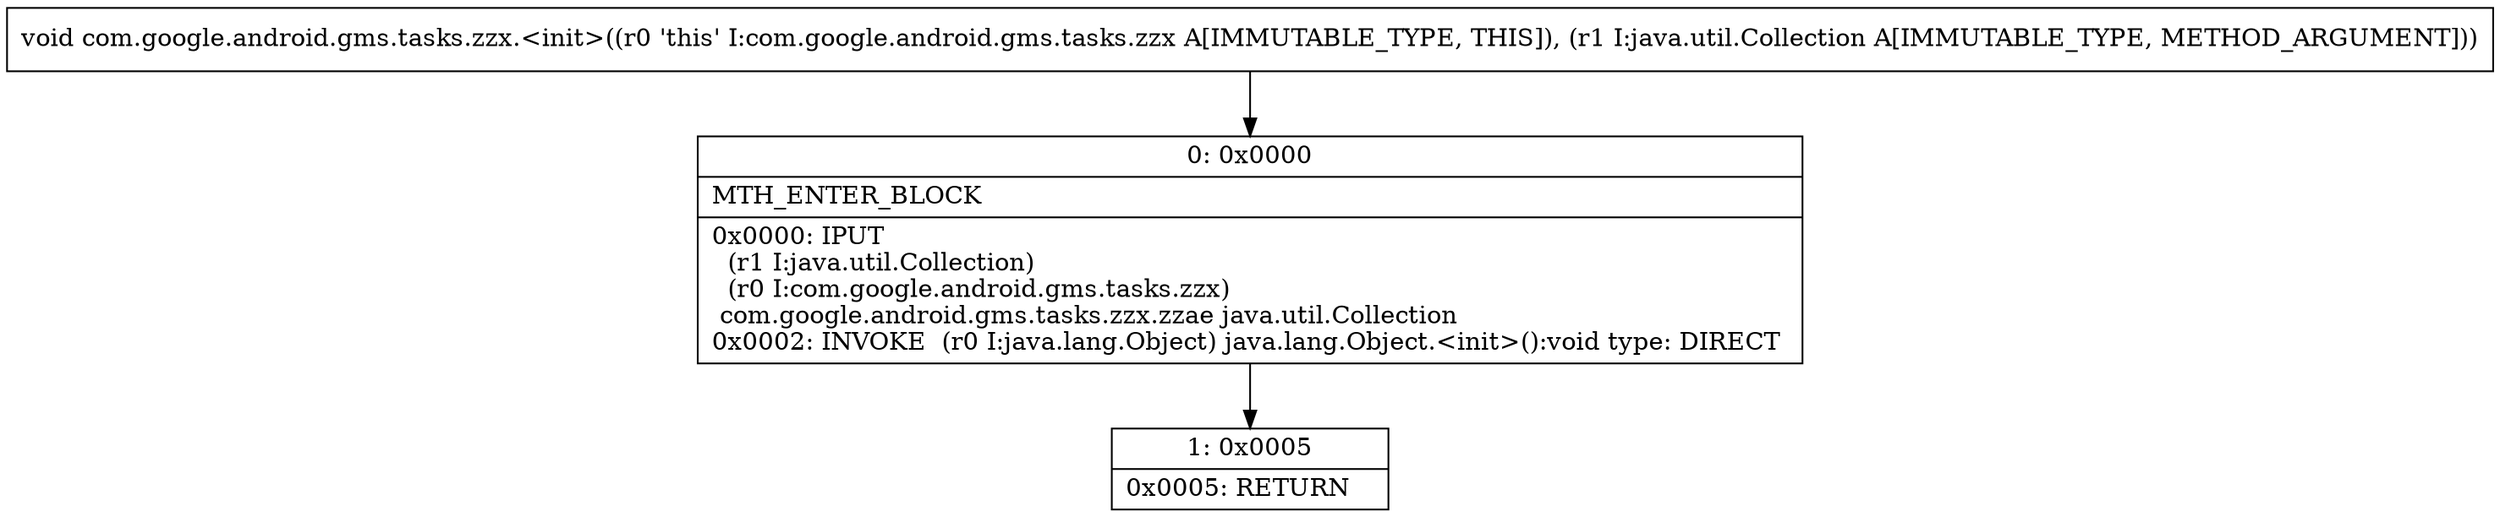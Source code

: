 digraph "CFG forcom.google.android.gms.tasks.zzx.\<init\>(Ljava\/util\/Collection;)V" {
Node_0 [shape=record,label="{0\:\ 0x0000|MTH_ENTER_BLOCK\l|0x0000: IPUT  \l  (r1 I:java.util.Collection)\l  (r0 I:com.google.android.gms.tasks.zzx)\l com.google.android.gms.tasks.zzx.zzae java.util.Collection \l0x0002: INVOKE  (r0 I:java.lang.Object) java.lang.Object.\<init\>():void type: DIRECT \l}"];
Node_1 [shape=record,label="{1\:\ 0x0005|0x0005: RETURN   \l}"];
MethodNode[shape=record,label="{void com.google.android.gms.tasks.zzx.\<init\>((r0 'this' I:com.google.android.gms.tasks.zzx A[IMMUTABLE_TYPE, THIS]), (r1 I:java.util.Collection A[IMMUTABLE_TYPE, METHOD_ARGUMENT])) }"];
MethodNode -> Node_0;
Node_0 -> Node_1;
}

